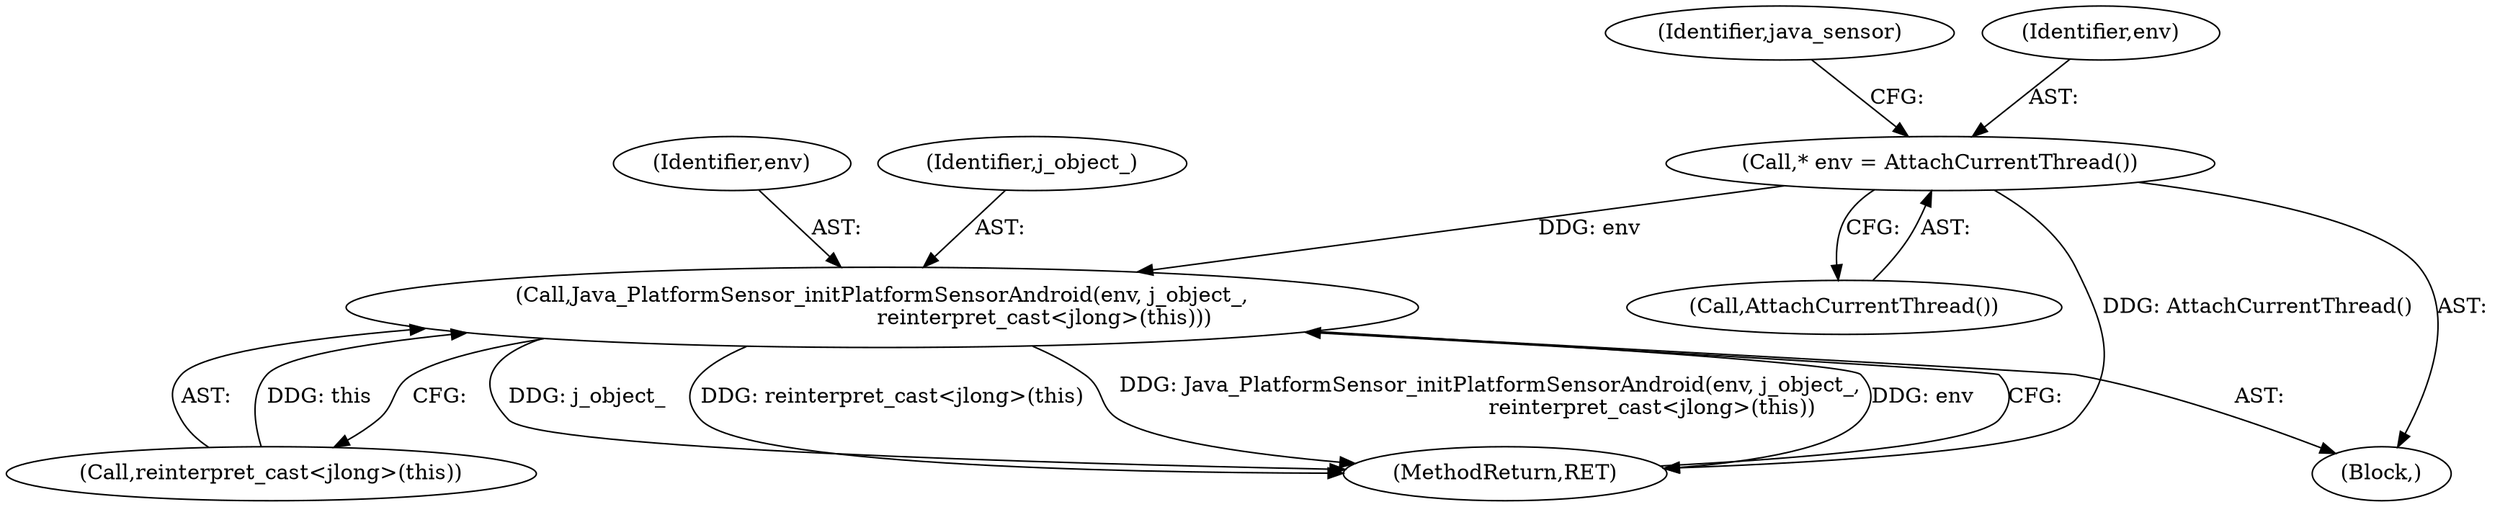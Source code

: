 digraph "0_Chrome_c0c8978849ac57e4ecd613ddc8ff7852a2054734_7@API" {
"1000107" [label="(Call,* env = AttachCurrentThread())"];
"1000112" [label="(Call,Java_PlatformSensor_initPlatformSensorAndroid(env, j_object_,\n                                                reinterpret_cast<jlong>(this)))"];
"1000111" [label="(Identifier,java_sensor)"];
"1000118" [label="(MethodReturn,RET)"];
"1000105" [label="(Block,)"];
"1000112" [label="(Call,Java_PlatformSensor_initPlatformSensorAndroid(env, j_object_,\n                                                reinterpret_cast<jlong>(this)))"];
"1000107" [label="(Call,* env = AttachCurrentThread())"];
"1000108" [label="(Identifier,env)"];
"1000115" [label="(Call,reinterpret_cast<jlong>(this))"];
"1000113" [label="(Identifier,env)"];
"1000114" [label="(Identifier,j_object_)"];
"1000109" [label="(Call,AttachCurrentThread())"];
"1000107" -> "1000105"  [label="AST: "];
"1000107" -> "1000109"  [label="CFG: "];
"1000108" -> "1000107"  [label="AST: "];
"1000109" -> "1000107"  [label="AST: "];
"1000111" -> "1000107"  [label="CFG: "];
"1000107" -> "1000118"  [label="DDG: AttachCurrentThread()"];
"1000107" -> "1000112"  [label="DDG: env"];
"1000112" -> "1000105"  [label="AST: "];
"1000112" -> "1000115"  [label="CFG: "];
"1000113" -> "1000112"  [label="AST: "];
"1000114" -> "1000112"  [label="AST: "];
"1000115" -> "1000112"  [label="AST: "];
"1000118" -> "1000112"  [label="CFG: "];
"1000112" -> "1000118"  [label="DDG: j_object_"];
"1000112" -> "1000118"  [label="DDG: reinterpret_cast<jlong>(this)"];
"1000112" -> "1000118"  [label="DDG: Java_PlatformSensor_initPlatformSensorAndroid(env, j_object_,\n                                                reinterpret_cast<jlong>(this))"];
"1000112" -> "1000118"  [label="DDG: env"];
"1000115" -> "1000112"  [label="DDG: this"];
}

